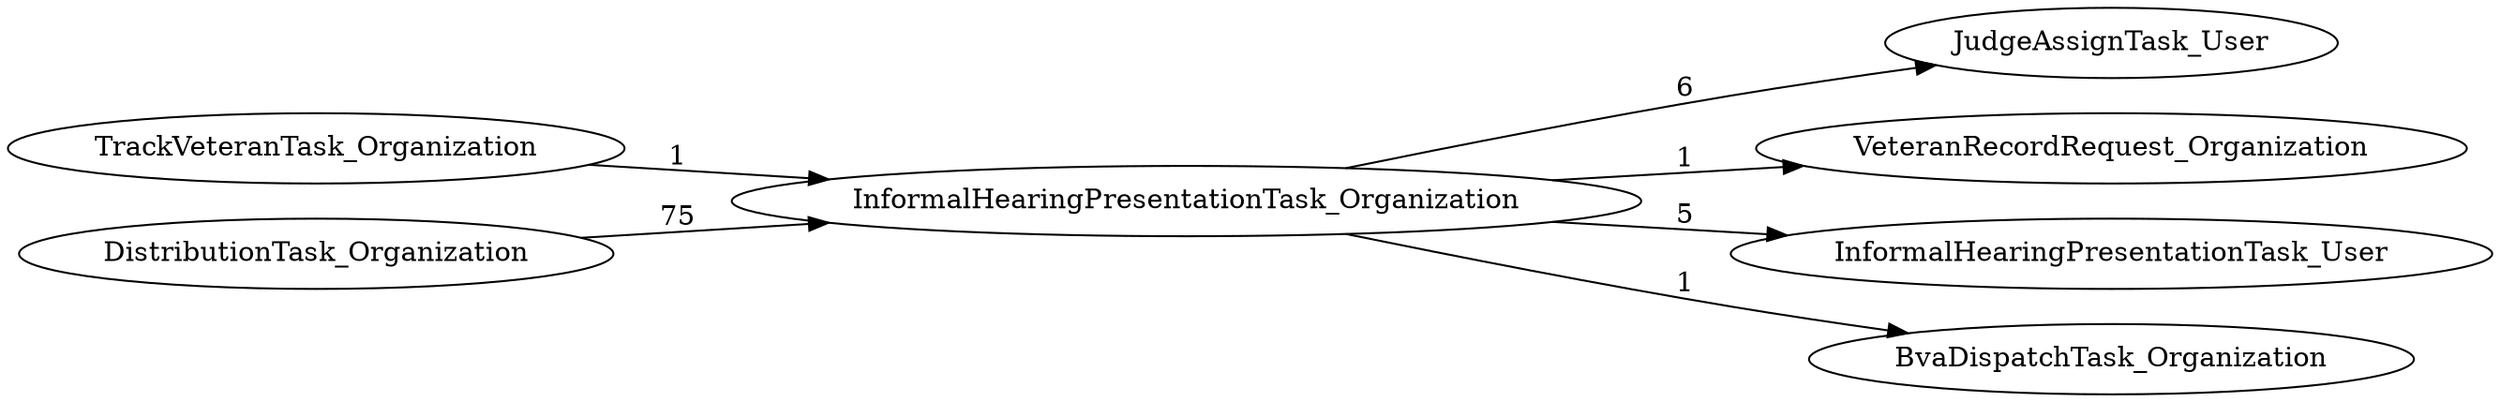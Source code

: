 digraph G {
rankdir="LR";
"TrackVeteranTask_Organization" -> "InformalHearingPresentationTask_Organization" [label=1]
"InformalHearingPresentationTask_Organization" -> "JudgeAssignTask_User" [label=6]
"InformalHearingPresentationTask_Organization" -> "VeteranRecordRequest_Organization" [label=1]
"InformalHearingPresentationTask_Organization" -> "InformalHearingPresentationTask_User" [label=5]
"InformalHearingPresentationTask_Organization" -> "BvaDispatchTask_Organization" [label=1]
"DistributionTask_Organization" -> "InformalHearingPresentationTask_Organization" [label=75]
}
